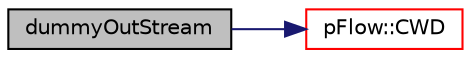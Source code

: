 digraph "dummyOutStream"
{
 // LATEX_PDF_SIZE
  edge [fontname="Helvetica",fontsize="10",labelfontname="Helvetica",labelfontsize="10"];
  node [fontname="Helvetica",fontsize="10",shape=record];
  rankdir="LR";
  Node1 [label="dummyOutStream",height=0.2,width=0.4,color="black", fillcolor="grey75", style="filled", fontcolor="black",tooltip=" "];
  Node1 -> Node2 [color="midnightblue",fontsize="10",style="solid",fontname="Helvetica"];
  Node2 [label="pFlow::CWD",height=0.2,width=0.4,color="red", fillcolor="white", style="filled",URL="$namespacepFlow.html#a869d7b21ba981c374dcf8542f4ce2144",tooltip="Free function to reture current working directory."];
}
